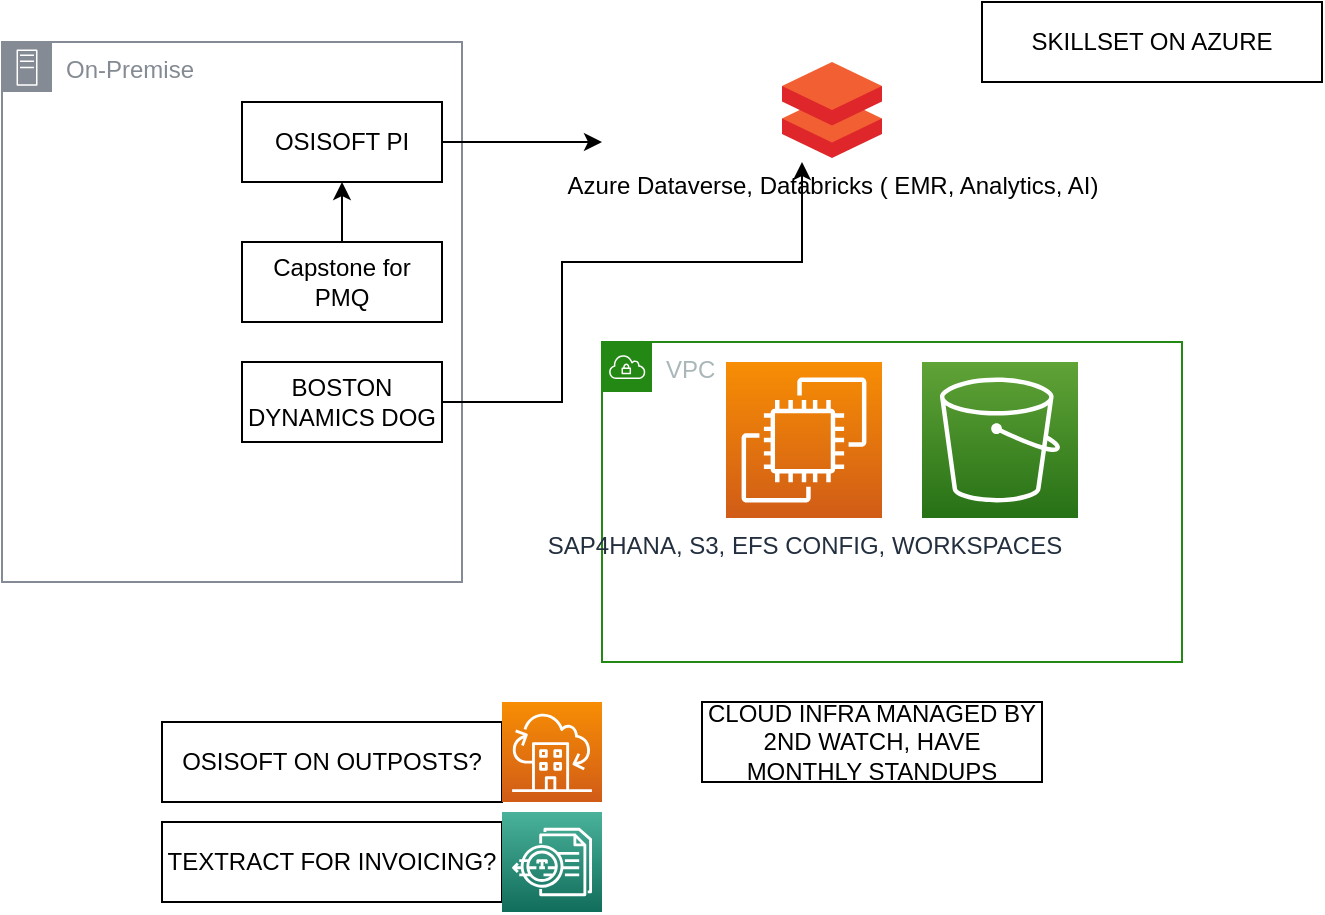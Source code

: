 <mxfile version="21.6.8" type="github">
  <diagram name="Page-1" id="OFLfo22lFaXpFqg-Ar_y">
    <mxGraphModel dx="1422" dy="746" grid="1" gridSize="10" guides="1" tooltips="1" connect="1" arrows="1" fold="1" page="1" pageScale="1" pageWidth="850" pageHeight="1100" math="0" shadow="0">
      <root>
        <mxCell id="0" />
        <mxCell id="1" parent="0" />
        <mxCell id="N6TJdtY5jgT2HjaywqYw-1" value="On-Premise" style="sketch=0;outlineConnect=0;gradientColor=none;html=1;whiteSpace=wrap;fontSize=12;fontStyle=0;shape=mxgraph.aws4.group;grIcon=mxgraph.aws4.group_on_premise;strokeColor=#858B94;fillColor=none;verticalAlign=top;align=left;spacingLeft=30;fontColor=#858B94;dashed=0;" vertex="1" parent="1">
          <mxGeometry x="150" y="110" width="230" height="270" as="geometry" />
        </mxCell>
        <mxCell id="N6TJdtY5jgT2HjaywqYw-2" value="Azure Dataverse, Databricks ( EMR, Analytics, AI)" style="image;sketch=0;aspect=fixed;html=1;points=[];align=center;fontSize=12;image=img/lib/mscae/Databricks.svg;" vertex="1" parent="1">
          <mxGeometry x="540" y="120" width="50" height="48" as="geometry" />
        </mxCell>
        <mxCell id="N6TJdtY5jgT2HjaywqYw-14" value="" style="edgeStyle=orthogonalEdgeStyle;rounded=0;orthogonalLoop=1;jettySize=auto;html=1;" edge="1" parent="1" source="N6TJdtY5jgT2HjaywqYw-3" target="N6TJdtY5jgT2HjaywqYw-4">
          <mxGeometry relative="1" as="geometry" />
        </mxCell>
        <mxCell id="N6TJdtY5jgT2HjaywqYw-3" value="Capstone for PMQ" style="rounded=0;whiteSpace=wrap;html=1;" vertex="1" parent="1">
          <mxGeometry x="270" y="210" width="100" height="40" as="geometry" />
        </mxCell>
        <mxCell id="N6TJdtY5jgT2HjaywqYw-10" style="edgeStyle=orthogonalEdgeStyle;rounded=0;orthogonalLoop=1;jettySize=auto;html=1;" edge="1" parent="1" source="N6TJdtY5jgT2HjaywqYw-4">
          <mxGeometry relative="1" as="geometry">
            <mxPoint x="450" y="160" as="targetPoint" />
          </mxGeometry>
        </mxCell>
        <mxCell id="N6TJdtY5jgT2HjaywqYw-4" value="OSISOFT PI" style="rounded=0;whiteSpace=wrap;html=1;" vertex="1" parent="1">
          <mxGeometry x="270" y="140" width="100" height="40" as="geometry" />
        </mxCell>
        <mxCell id="N6TJdtY5jgT2HjaywqYw-12" style="edgeStyle=orthogonalEdgeStyle;rounded=0;orthogonalLoop=1;jettySize=auto;html=1;entryX=0.2;entryY=1.042;entryDx=0;entryDy=0;entryPerimeter=0;" edge="1" parent="1" source="N6TJdtY5jgT2HjaywqYw-5" target="N6TJdtY5jgT2HjaywqYw-2">
          <mxGeometry relative="1" as="geometry">
            <mxPoint x="410" y="170" as="targetPoint" />
            <Array as="points">
              <mxPoint x="430" y="290" />
              <mxPoint x="430" y="220" />
              <mxPoint x="550" y="220" />
            </Array>
          </mxGeometry>
        </mxCell>
        <mxCell id="N6TJdtY5jgT2HjaywqYw-5" value="BOSTON DYNAMICS DOG" style="rounded=0;whiteSpace=wrap;html=1;" vertex="1" parent="1">
          <mxGeometry x="270" y="270" width="100" height="40" as="geometry" />
        </mxCell>
        <mxCell id="N6TJdtY5jgT2HjaywqYw-6" value="VPC" style="points=[[0,0],[0.25,0],[0.5,0],[0.75,0],[1,0],[1,0.25],[1,0.5],[1,0.75],[1,1],[0.75,1],[0.5,1],[0.25,1],[0,1],[0,0.75],[0,0.5],[0,0.25]];outlineConnect=0;gradientColor=none;html=1;whiteSpace=wrap;fontSize=12;fontStyle=0;container=1;pointerEvents=0;collapsible=0;recursiveResize=0;shape=mxgraph.aws4.group;grIcon=mxgraph.aws4.group_vpc;strokeColor=#248814;fillColor=none;verticalAlign=top;align=left;spacingLeft=30;fontColor=#AAB7B8;dashed=0;" vertex="1" parent="1">
          <mxGeometry x="450" y="260" width="290" height="160" as="geometry" />
        </mxCell>
        <mxCell id="N6TJdtY5jgT2HjaywqYw-7" value="SAP4HANA, S3, EFS CONFIG, WORKSPACES" style="sketch=0;points=[[0,0,0],[0.25,0,0],[0.5,0,0],[0.75,0,0],[1,0,0],[0,1,0],[0.25,1,0],[0.5,1,0],[0.75,1,0],[1,1,0],[0,0.25,0],[0,0.5,0],[0,0.75,0],[1,0.25,0],[1,0.5,0],[1,0.75,0]];outlineConnect=0;fontColor=#232F3E;gradientColor=#F78E04;gradientDirection=north;fillColor=#D05C17;strokeColor=#ffffff;dashed=0;verticalLabelPosition=bottom;verticalAlign=top;align=center;html=1;fontSize=12;fontStyle=0;aspect=fixed;shape=mxgraph.aws4.resourceIcon;resIcon=mxgraph.aws4.ec2;" vertex="1" parent="N6TJdtY5jgT2HjaywqYw-6">
          <mxGeometry x="62" y="10" width="78" height="78" as="geometry" />
        </mxCell>
        <mxCell id="N6TJdtY5jgT2HjaywqYw-9" value="" style="sketch=0;points=[[0,0,0],[0.25,0,0],[0.5,0,0],[0.75,0,0],[1,0,0],[0,1,0],[0.25,1,0],[0.5,1,0],[0.75,1,0],[1,1,0],[0,0.25,0],[0,0.5,0],[0,0.75,0],[1,0.25,0],[1,0.5,0],[1,0.75,0]];outlineConnect=0;fontColor=#232F3E;gradientColor=#60A337;gradientDirection=north;fillColor=#277116;strokeColor=#ffffff;dashed=0;verticalLabelPosition=bottom;verticalAlign=top;align=center;html=1;fontSize=12;fontStyle=0;aspect=fixed;shape=mxgraph.aws4.resourceIcon;resIcon=mxgraph.aws4.s3;" vertex="1" parent="N6TJdtY5jgT2HjaywqYw-6">
          <mxGeometry x="160" y="10" width="78" height="78" as="geometry" />
        </mxCell>
        <mxCell id="N6TJdtY5jgT2HjaywqYw-15" value="OSISOFT ON OUTPOSTS?" style="rounded=0;whiteSpace=wrap;html=1;" vertex="1" parent="1">
          <mxGeometry x="230" y="450" width="170" height="40" as="geometry" />
        </mxCell>
        <mxCell id="N6TJdtY5jgT2HjaywqYw-16" value="TEXTRACT FOR INVOICING?" style="rounded=0;whiteSpace=wrap;html=1;" vertex="1" parent="1">
          <mxGeometry x="230" y="500" width="170" height="40" as="geometry" />
        </mxCell>
        <mxCell id="N6TJdtY5jgT2HjaywqYw-17" value="SKILLSET ON AZURE" style="rounded=0;whiteSpace=wrap;html=1;" vertex="1" parent="1">
          <mxGeometry x="640" y="90" width="170" height="40" as="geometry" />
        </mxCell>
        <mxCell id="N6TJdtY5jgT2HjaywqYw-18" value="CLOUD INFRA MANAGED BY 2ND WATCH, HAVE MONTHLY STANDUPS" style="rounded=0;whiteSpace=wrap;html=1;" vertex="1" parent="1">
          <mxGeometry x="500" y="440" width="170" height="40" as="geometry" />
        </mxCell>
        <mxCell id="N6TJdtY5jgT2HjaywqYw-19" value="" style="sketch=0;points=[[0,0,0],[0.25,0,0],[0.5,0,0],[0.75,0,0],[1,0,0],[0,1,0],[0.25,1,0],[0.5,1,0],[0.75,1,0],[1,1,0],[0,0.25,0],[0,0.5,0],[0,0.75,0],[1,0.25,0],[1,0.5,0],[1,0.75,0]];outlineConnect=0;fontColor=#232F3E;gradientColor=#4AB29A;gradientDirection=north;fillColor=#116D5B;strokeColor=#ffffff;dashed=0;verticalLabelPosition=bottom;verticalAlign=top;align=center;html=1;fontSize=12;fontStyle=0;aspect=fixed;shape=mxgraph.aws4.resourceIcon;resIcon=mxgraph.aws4.textract;" vertex="1" parent="1">
          <mxGeometry x="400" y="495" width="50" height="50" as="geometry" />
        </mxCell>
        <mxCell id="N6TJdtY5jgT2HjaywqYw-20" value="" style="sketch=0;points=[[0,0,0],[0.25,0,0],[0.5,0,0],[0.75,0,0],[1,0,0],[0,1,0],[0.25,1,0],[0.5,1,0],[0.75,1,0],[1,1,0],[0,0.25,0],[0,0.5,0],[0,0.75,0],[1,0.25,0],[1,0.5,0],[1,0.75,0]];outlineConnect=0;fontColor=#232F3E;gradientColor=#F78E04;gradientDirection=north;fillColor=#D05C17;strokeColor=#ffffff;dashed=0;verticalLabelPosition=bottom;verticalAlign=top;align=center;html=1;fontSize=12;fontStyle=0;aspect=fixed;shape=mxgraph.aws4.resourceIcon;resIcon=mxgraph.aws4.outposts_family;" vertex="1" parent="1">
          <mxGeometry x="400" y="440" width="50" height="50" as="geometry" />
        </mxCell>
      </root>
    </mxGraphModel>
  </diagram>
</mxfile>
